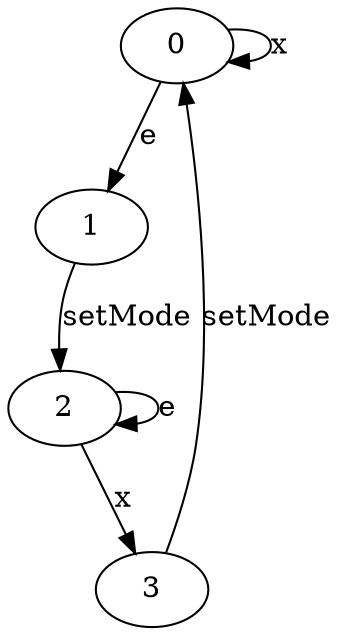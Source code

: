 digraph G {
  "0" -> "1" [label="e"]
  "0" -> "0" [label="x"]
  "1" -> "2" [label="setMode"]
  "2" -> "2" [label="e"]
  "2" -> "3" [label="x"]
  "3" -> "0" [label="setMode"]
}
